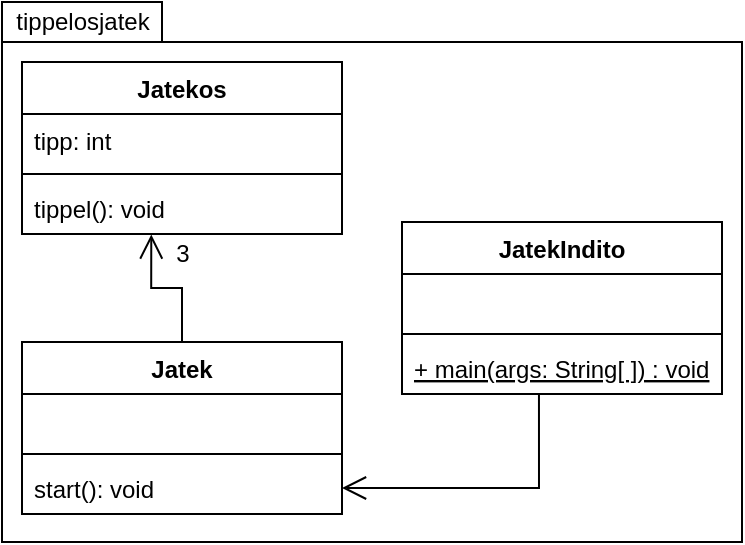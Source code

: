 <mxfile version="15.4.1" type="device"><diagram id="8BA7LriYK6sTcBXz_9o_" name="Page-1"><mxGraphModel dx="447" dy="371" grid="1" gridSize="10" guides="1" tooltips="1" connect="1" arrows="1" fold="1" page="1" pageScale="1" pageWidth="827" pageHeight="1169" math="0" shadow="0"><root><mxCell id="0"/><mxCell id="1" parent="0"/><mxCell id="P4D34vphW1sIppnyH80F-16" value="" style="shape=folder;fontStyle=1;spacingTop=10;tabWidth=80;tabHeight=20;tabPosition=left;html=1;" vertex="1" parent="1"><mxGeometry x="370" y="200" width="370" height="270" as="geometry"/></mxCell><mxCell id="P4D34vphW1sIppnyH80F-1" value="Jatekos" style="swimlane;fontStyle=1;align=center;verticalAlign=top;childLayout=stackLayout;horizontal=1;startSize=26;horizontalStack=0;resizeParent=1;resizeParentMax=0;resizeLast=0;collapsible=1;marginBottom=0;" vertex="1" parent="1"><mxGeometry x="380" y="230" width="160" height="86" as="geometry"/></mxCell><mxCell id="P4D34vphW1sIppnyH80F-2" value="tipp: int" style="text;strokeColor=none;fillColor=none;align=left;verticalAlign=top;spacingLeft=4;spacingRight=4;overflow=hidden;rotatable=0;points=[[0,0.5],[1,0.5]];portConstraint=eastwest;" vertex="1" parent="P4D34vphW1sIppnyH80F-1"><mxGeometry y="26" width="160" height="26" as="geometry"/></mxCell><mxCell id="P4D34vphW1sIppnyH80F-3" value="" style="line;strokeWidth=1;fillColor=none;align=left;verticalAlign=middle;spacingTop=-1;spacingLeft=3;spacingRight=3;rotatable=0;labelPosition=right;points=[];portConstraint=eastwest;" vertex="1" parent="P4D34vphW1sIppnyH80F-1"><mxGeometry y="52" width="160" height="8" as="geometry"/></mxCell><mxCell id="P4D34vphW1sIppnyH80F-4" value="tippel(): void" style="text;strokeColor=none;fillColor=none;align=left;verticalAlign=top;spacingLeft=4;spacingRight=4;overflow=hidden;rotatable=0;points=[[0,0.5],[1,0.5]];portConstraint=eastwest;" vertex="1" parent="P4D34vphW1sIppnyH80F-1"><mxGeometry y="60" width="160" height="26" as="geometry"/></mxCell><mxCell id="P4D34vphW1sIppnyH80F-9" style="edgeStyle=orthogonalEdgeStyle;rounded=0;orthogonalLoop=1;jettySize=auto;html=1;exitX=0.5;exitY=0;exitDx=0;exitDy=0;entryX=0.404;entryY=1.009;entryDx=0;entryDy=0;entryPerimeter=0;endArrow=open;endFill=0;endSize=10;" edge="1" parent="1" source="P4D34vphW1sIppnyH80F-5" target="P4D34vphW1sIppnyH80F-4"><mxGeometry relative="1" as="geometry"/></mxCell><mxCell id="P4D34vphW1sIppnyH80F-5" value="Jatek" style="swimlane;fontStyle=1;align=center;verticalAlign=top;childLayout=stackLayout;horizontal=1;startSize=26;horizontalStack=0;resizeParent=1;resizeParentMax=0;resizeLast=0;collapsible=1;marginBottom=0;" vertex="1" parent="1"><mxGeometry x="380" y="370" width="160" height="86" as="geometry"/></mxCell><mxCell id="P4D34vphW1sIppnyH80F-6" value=" " style="text;strokeColor=none;fillColor=none;align=left;verticalAlign=top;spacingLeft=4;spacingRight=4;overflow=hidden;rotatable=0;points=[[0,0.5],[1,0.5]];portConstraint=eastwest;" vertex="1" parent="P4D34vphW1sIppnyH80F-5"><mxGeometry y="26" width="160" height="26" as="geometry"/></mxCell><mxCell id="P4D34vphW1sIppnyH80F-7" value="" style="line;strokeWidth=1;fillColor=none;align=left;verticalAlign=middle;spacingTop=-1;spacingLeft=3;spacingRight=3;rotatable=0;labelPosition=right;points=[];portConstraint=eastwest;" vertex="1" parent="P4D34vphW1sIppnyH80F-5"><mxGeometry y="52" width="160" height="8" as="geometry"/></mxCell><mxCell id="P4D34vphW1sIppnyH80F-8" value="start(): void" style="text;strokeColor=none;fillColor=none;align=left;verticalAlign=top;spacingLeft=4;spacingRight=4;overflow=hidden;rotatable=0;points=[[0,0.5],[1,0.5]];portConstraint=eastwest;" vertex="1" parent="P4D34vphW1sIppnyH80F-5"><mxGeometry y="60" width="160" height="26" as="geometry"/></mxCell><mxCell id="P4D34vphW1sIppnyH80F-10" value="3" style="text;html=1;align=center;verticalAlign=middle;resizable=0;points=[];autosize=1;strokeColor=none;fillColor=none;" vertex="1" parent="1"><mxGeometry x="450" y="316" width="20" height="20" as="geometry"/></mxCell><mxCell id="P4D34vphW1sIppnyH80F-11" value="JatekIndito" style="swimlane;fontStyle=1;align=center;verticalAlign=top;childLayout=stackLayout;horizontal=1;startSize=26;horizontalStack=0;resizeParent=1;resizeParentMax=0;resizeLast=0;collapsible=1;marginBottom=0;" vertex="1" parent="1"><mxGeometry x="570" y="310" width="160" height="86" as="geometry"/></mxCell><mxCell id="P4D34vphW1sIppnyH80F-12" value=" " style="text;strokeColor=none;fillColor=none;align=left;verticalAlign=top;spacingLeft=4;spacingRight=4;overflow=hidden;rotatable=0;points=[[0,0.5],[1,0.5]];portConstraint=eastwest;" vertex="1" parent="P4D34vphW1sIppnyH80F-11"><mxGeometry y="26" width="160" height="26" as="geometry"/></mxCell><mxCell id="P4D34vphW1sIppnyH80F-13" value="" style="line;strokeWidth=1;fillColor=none;align=left;verticalAlign=middle;spacingTop=-1;spacingLeft=3;spacingRight=3;rotatable=0;labelPosition=right;points=[];portConstraint=eastwest;" vertex="1" parent="P4D34vphW1sIppnyH80F-11"><mxGeometry y="52" width="160" height="8" as="geometry"/></mxCell><mxCell id="P4D34vphW1sIppnyH80F-14" value="+ main(args: String[ ]) : void" style="text;strokeColor=none;fillColor=none;align=left;verticalAlign=top;spacingLeft=4;spacingRight=4;overflow=hidden;rotatable=0;points=[[0,0.5],[1,0.5]];portConstraint=eastwest;fontStyle=4" vertex="1" parent="P4D34vphW1sIppnyH80F-11"><mxGeometry y="60" width="160" height="26" as="geometry"/></mxCell><mxCell id="P4D34vphW1sIppnyH80F-15" style="edgeStyle=orthogonalEdgeStyle;rounded=0;orthogonalLoop=1;jettySize=auto;html=1;exitX=0.428;exitY=1.009;exitDx=0;exitDy=0;endArrow=open;endFill=0;endSize=10;exitPerimeter=0;" edge="1" parent="1" source="P4D34vphW1sIppnyH80F-14" target="P4D34vphW1sIppnyH80F-8"><mxGeometry relative="1" as="geometry"/></mxCell><mxCell id="P4D34vphW1sIppnyH80F-17" value="tippelosjatek" style="text;html=1;align=center;verticalAlign=middle;resizable=0;points=[];autosize=1;strokeColor=none;fillColor=none;" vertex="1" parent="1"><mxGeometry x="370" y="200" width="80" height="20" as="geometry"/></mxCell></root></mxGraphModel></diagram></mxfile>